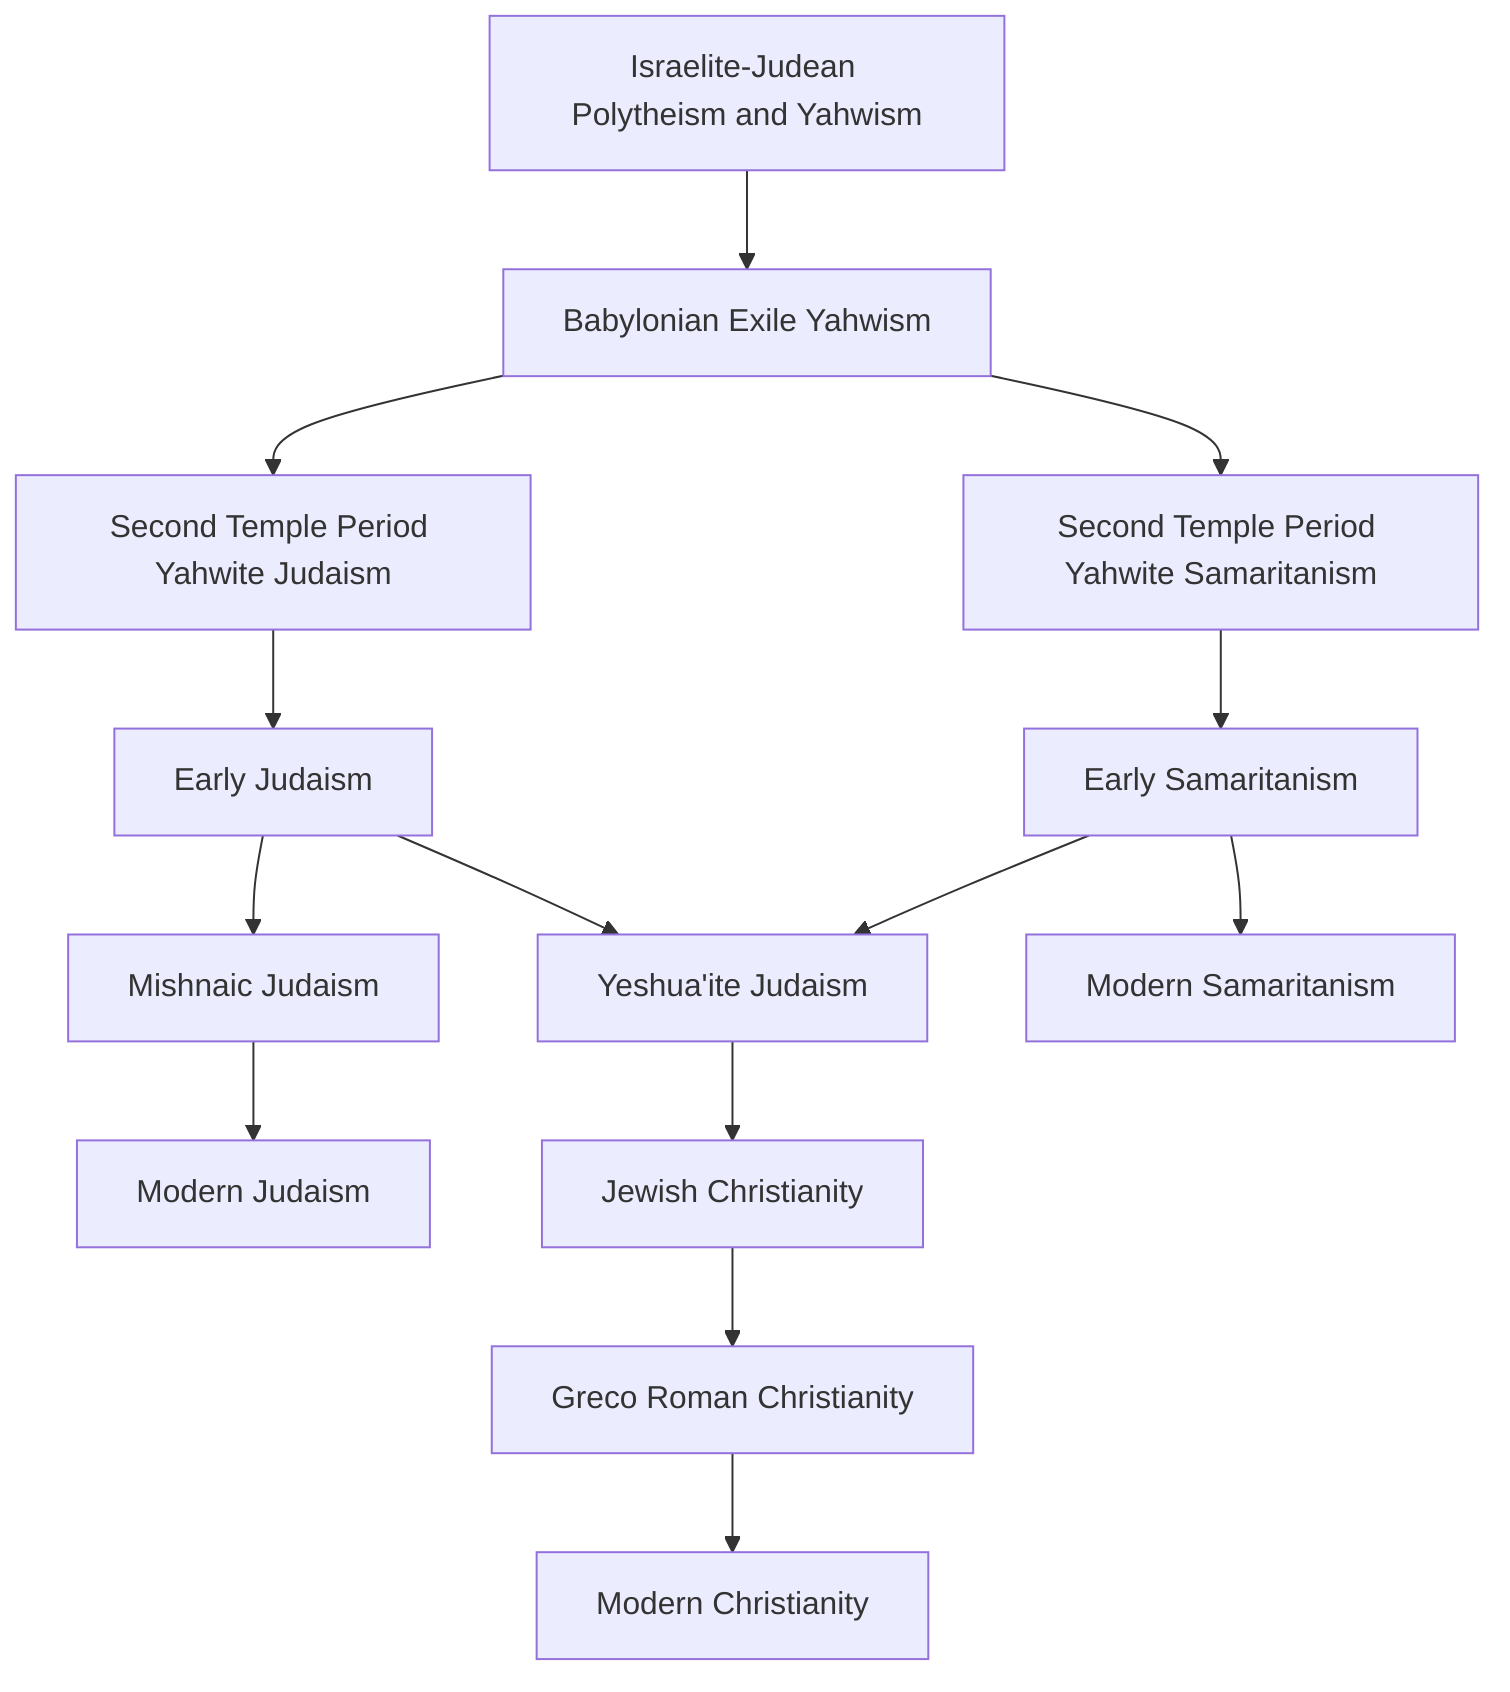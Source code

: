 flowchart TD
    A1[Israelite-Judean Polytheism and Yahwism]
    A1 --> A2[Babylonian Exile Yahwism]
    A2 --> A3[Second Temple Period Yahwite Judaism] 
    A2 --> A4[Second Temple Period Yahwite Samaritanism]

    A3 --> B1[Early Judaism]
    A4 --> B2[Early Samaritanism]

    B1 --> C1[Mishnaic Judaism]
    B1 & B2 --> C2[Yeshua'ite Judaism]

    C1 --> D1[Modern Judaism]
    B2 --> D2[Modern Samaritanism]
    
    C2 --> XX1[Jewish Christianity]
    XX1 --> XX2[Greco Roman Christianity]
    XX2 --> XX3[Modern Christianity]